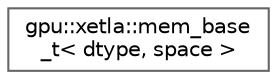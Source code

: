 digraph "Graphical Class Hierarchy"
{
 // LATEX_PDF_SIZE
  bgcolor="transparent";
  edge [fontname=Helvetica,fontsize=10,labelfontname=Helvetica,labelfontsize=10];
  node [fontname=Helvetica,fontsize=10,shape=box,height=0.2,width=0.4];
  rankdir="LR";
  Node0 [id="Node000000",label="gpu::xetla::mem_base\l_t\< dtype, space \>",height=0.2,width=0.4,color="grey40", fillcolor="white", style="filled",URL="$structgpu_1_1xetla_1_1mem__base__t.html",tooltip=" "];
}
